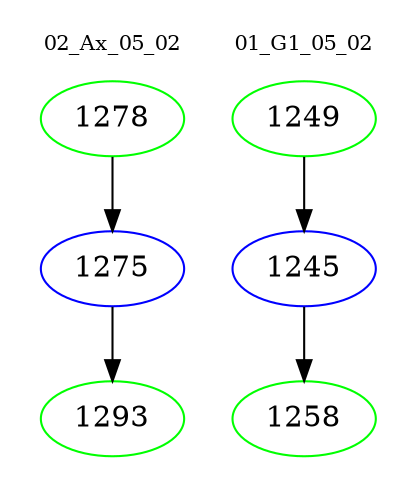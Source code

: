 digraph{
subgraph cluster_0 {
color = white
label = "02_Ax_05_02";
fontsize=10;
T0_1278 [label="1278", color="green"]
T0_1278 -> T0_1275 [color="black"]
T0_1275 [label="1275", color="blue"]
T0_1275 -> T0_1293 [color="black"]
T0_1293 [label="1293", color="green"]
}
subgraph cluster_1 {
color = white
label = "01_G1_05_02";
fontsize=10;
T1_1249 [label="1249", color="green"]
T1_1249 -> T1_1245 [color="black"]
T1_1245 [label="1245", color="blue"]
T1_1245 -> T1_1258 [color="black"]
T1_1258 [label="1258", color="green"]
}
}
